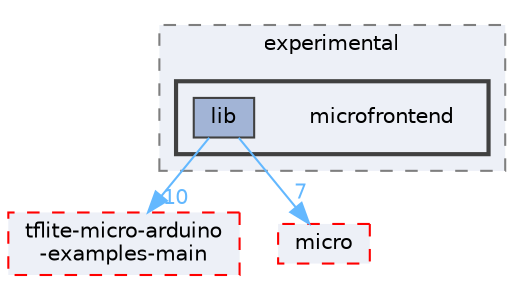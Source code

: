 digraph "Arduino/GetStartedWithMachineLearningOnArduino/tflite-micro-main/tensorflow/lite/experimental/microfrontend"
{
 // LATEX_PDF_SIZE
  bgcolor="transparent";
  edge [fontname=Helvetica,fontsize=10,labelfontname=Helvetica,labelfontsize=10];
  node [fontname=Helvetica,fontsize=10,shape=box,height=0.2,width=0.4];
  compound=true
  subgraph clusterdir_d59c1681a47f7048b0904e8271b24274 {
    graph [ bgcolor="#edf0f7", pencolor="grey50", label="experimental", fontname=Helvetica,fontsize=10 style="filled,dashed", URL="dir_d59c1681a47f7048b0904e8271b24274.html",tooltip=""]
  subgraph clusterdir_c885df64ef20248b05df28f6ddbe498d {
    graph [ bgcolor="#edf0f7", pencolor="grey25", label="", fontname=Helvetica,fontsize=10 style="filled,bold", URL="dir_c885df64ef20248b05df28f6ddbe498d.html",tooltip=""]
    dir_c885df64ef20248b05df28f6ddbe498d [shape=plaintext, label="microfrontend"];
  dir_b0d2745f3f3cddc4072a3f2d08aab1e4 [label="lib", fillcolor="#a2b4d6", color="grey25", style="filled", URL="dir_b0d2745f3f3cddc4072a3f2d08aab1e4.html",tooltip=""];
  }
  }
  dir_0d2ed21f8b79a9b0d8abfa821a489de0 [label="tflite-micro-arduino\l-examples-main", fillcolor="#edf0f7", color="red", style="filled,dashed", URL="dir_0d2ed21f8b79a9b0d8abfa821a489de0.html",tooltip=""];
  dir_b8cffeb19aff853b8801b5d330607df8 [label="micro", fillcolor="#edf0f7", color="red", style="filled,dashed", URL="dir_b8cffeb19aff853b8801b5d330607df8.html",tooltip=""];
  dir_b0d2745f3f3cddc4072a3f2d08aab1e4->dir_0d2ed21f8b79a9b0d8abfa821a489de0 [headlabel="10", labeldistance=1.5 headhref="dir_000174_000335.html" href="dir_000174_000335.html" color="steelblue1" fontcolor="steelblue1"];
  dir_b0d2745f3f3cddc4072a3f2d08aab1e4->dir_b8cffeb19aff853b8801b5d330607df8 [headlabel="7", labeldistance=1.5 headhref="dir_000174_000189.html" href="dir_000174_000189.html" color="steelblue1" fontcolor="steelblue1"];
}
